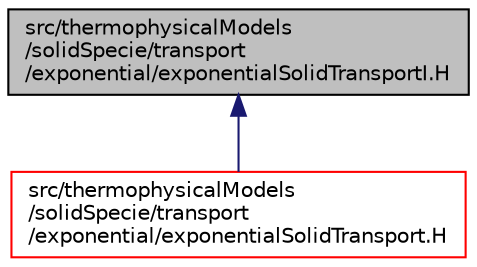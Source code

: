 digraph "src/thermophysicalModels/solidSpecie/transport/exponential/exponentialSolidTransportI.H"
{
  bgcolor="transparent";
  edge [fontname="Helvetica",fontsize="10",labelfontname="Helvetica",labelfontsize="10"];
  node [fontname="Helvetica",fontsize="10",shape=record];
  Node1 [label="src/thermophysicalModels\l/solidSpecie/transport\l/exponential/exponentialSolidTransportI.H",height=0.2,width=0.4,color="black", fillcolor="grey75", style="filled", fontcolor="black"];
  Node1 -> Node2 [dir="back",color="midnightblue",fontsize="10",style="solid",fontname="Helvetica"];
  Node2 [label="src/thermophysicalModels\l/solidSpecie/transport\l/exponential/exponentialSolidTransport.H",height=0.2,width=0.4,color="red",URL="$a10493.html"];
}
